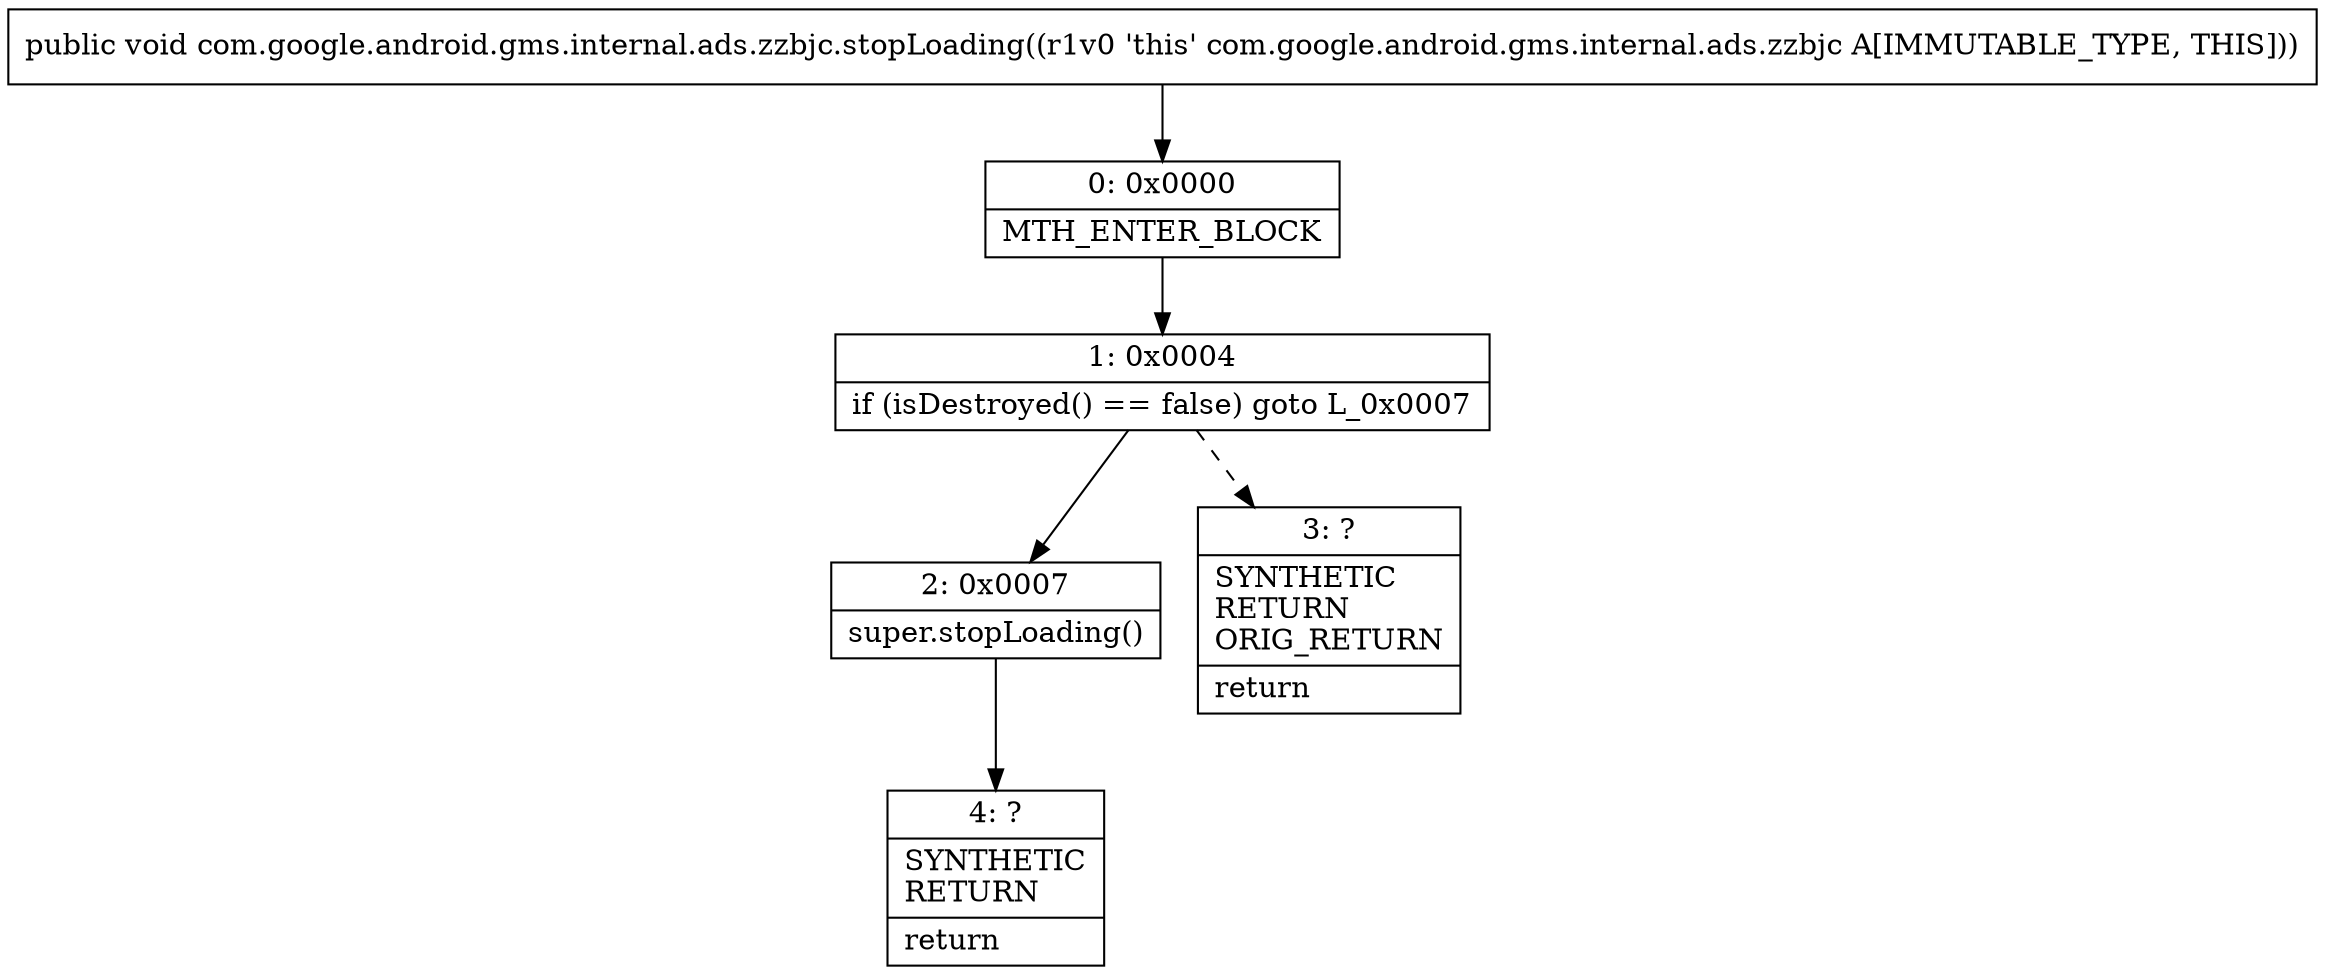 digraph "CFG forcom.google.android.gms.internal.ads.zzbjc.stopLoading()V" {
Node_0 [shape=record,label="{0\:\ 0x0000|MTH_ENTER_BLOCK\l}"];
Node_1 [shape=record,label="{1\:\ 0x0004|if (isDestroyed() == false) goto L_0x0007\l}"];
Node_2 [shape=record,label="{2\:\ 0x0007|super.stopLoading()\l}"];
Node_3 [shape=record,label="{3\:\ ?|SYNTHETIC\lRETURN\lORIG_RETURN\l|return\l}"];
Node_4 [shape=record,label="{4\:\ ?|SYNTHETIC\lRETURN\l|return\l}"];
MethodNode[shape=record,label="{public void com.google.android.gms.internal.ads.zzbjc.stopLoading((r1v0 'this' com.google.android.gms.internal.ads.zzbjc A[IMMUTABLE_TYPE, THIS])) }"];
MethodNode -> Node_0;
Node_0 -> Node_1;
Node_1 -> Node_2;
Node_1 -> Node_3[style=dashed];
Node_2 -> Node_4;
}

